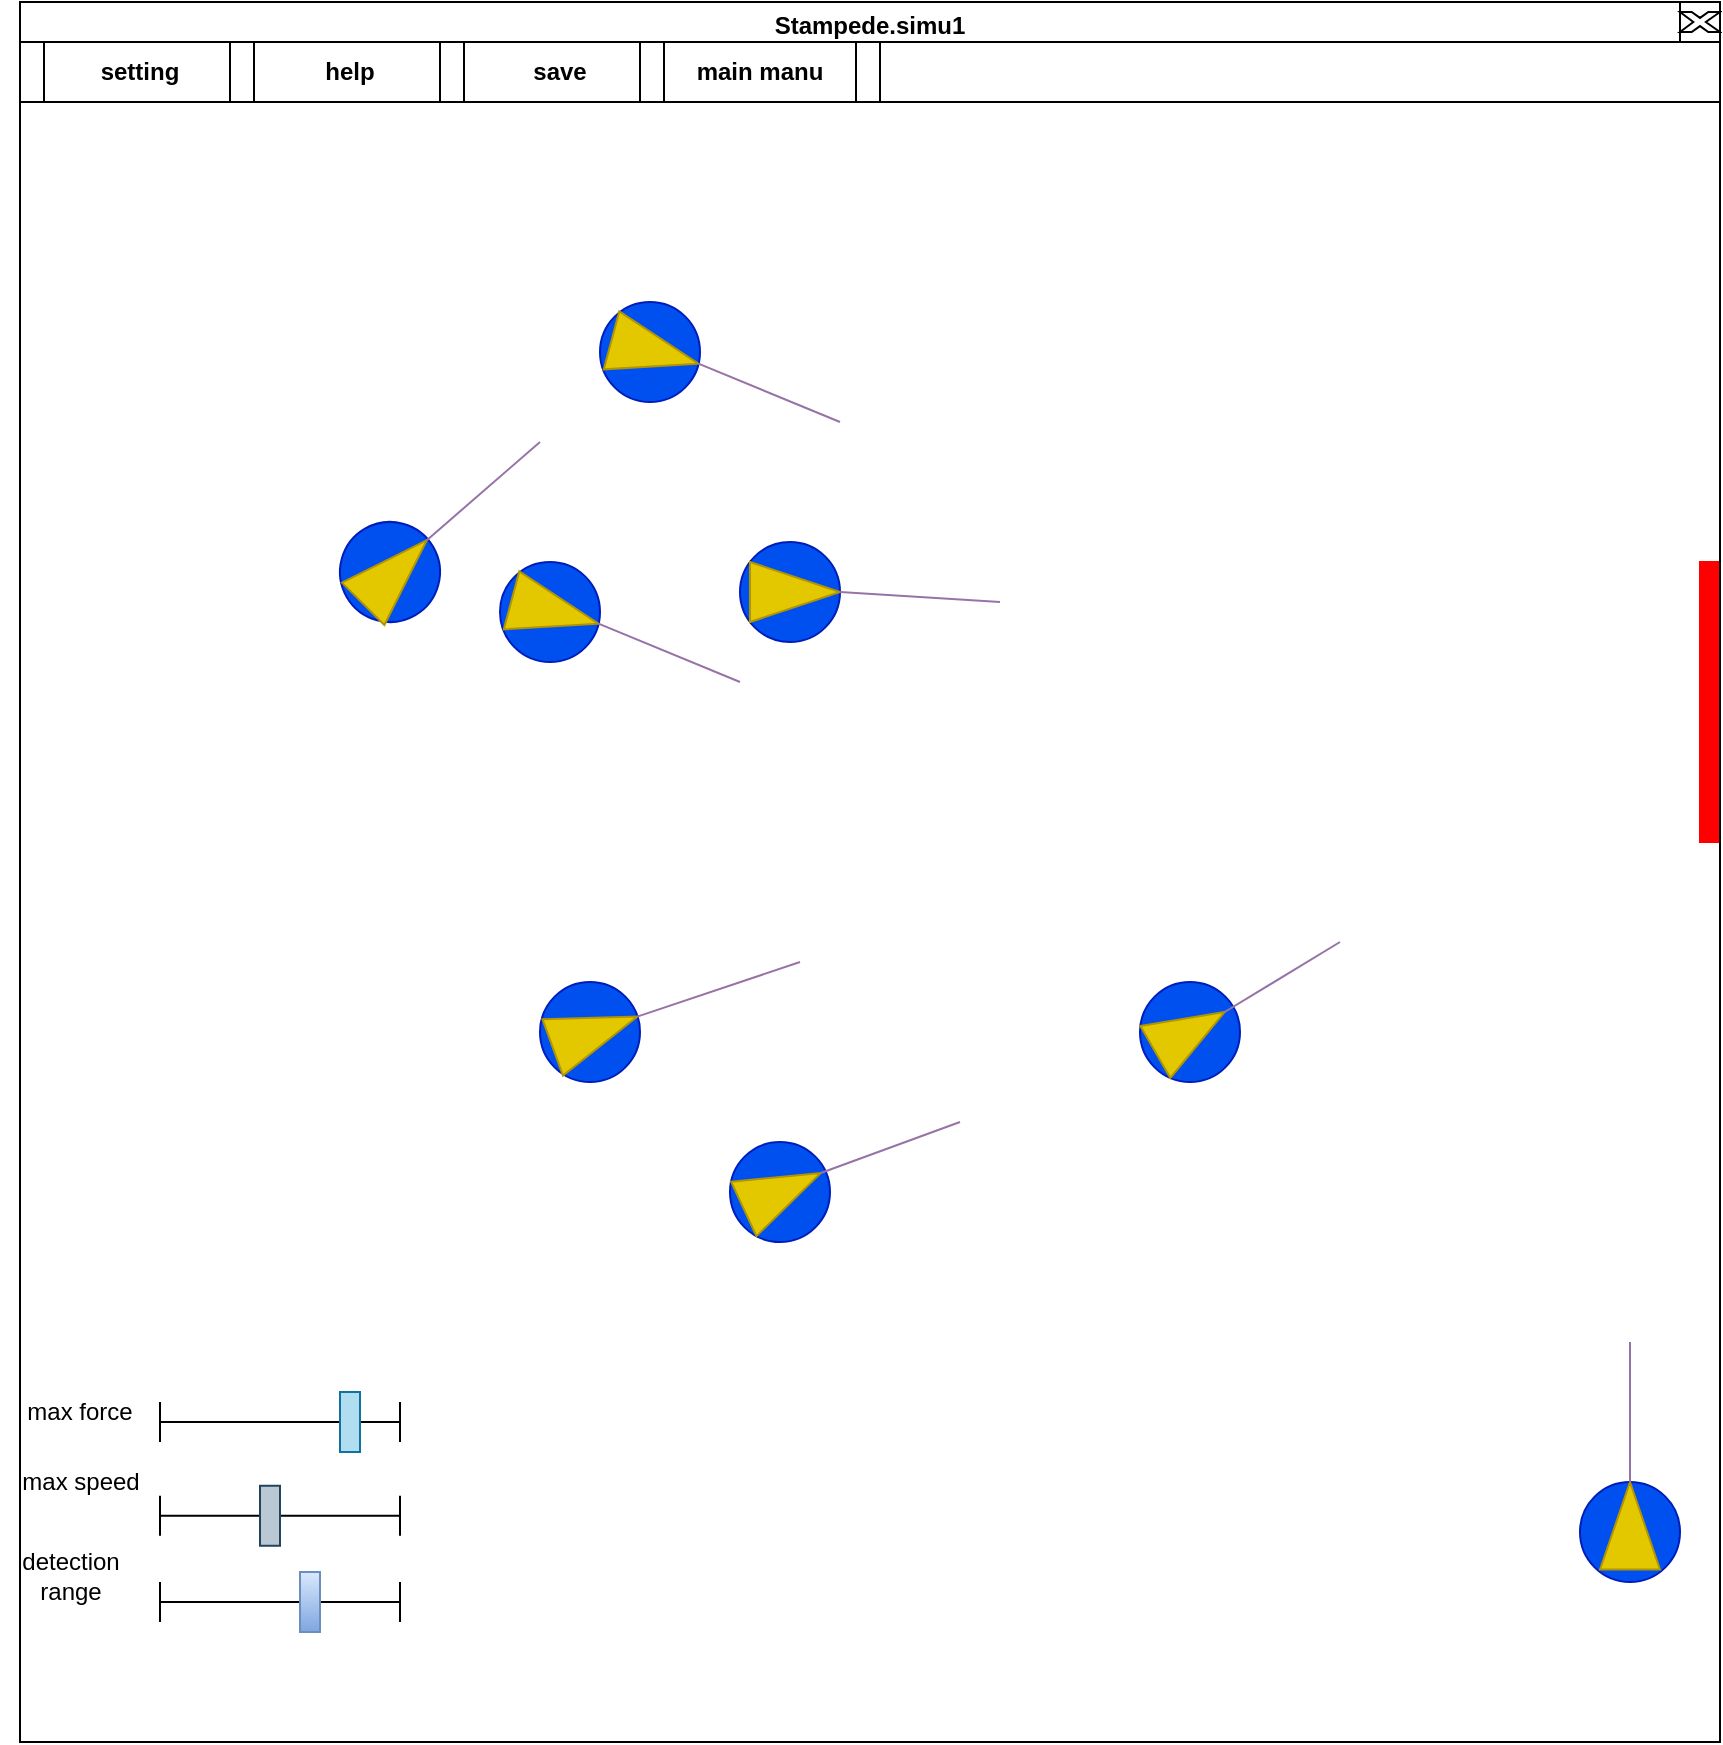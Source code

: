 <mxfile version="23.1.1" type="github">
  <diagram name="Page-1" id="7DcNa0KdIMMsbsFJwCAc">
    <mxGraphModel dx="1815" dy="580" grid="1" gridSize="10" guides="1" tooltips="1" connect="1" arrows="1" fold="1" page="1" pageScale="1" pageWidth="850" pageHeight="1400" math="0" shadow="0">
      <root>
        <mxCell id="0" />
        <mxCell id="1" parent="0" />
        <mxCell id="5AT5JXinXR2u8NFhx3-6-4" value="" style="rounded=0;whiteSpace=wrap;html=1;strokeColor=#FF0000;fillColor=#FF0000;" vertex="1" parent="1">
          <mxGeometry x="840" y="480" width="10" height="140" as="geometry" />
        </mxCell>
        <mxCell id="5AT5JXinXR2u8NFhx3-6-7" value="" style="ellipse;whiteSpace=wrap;html=1;aspect=fixed;fillColor=#0050ef;fontColor=#ffffff;strokeColor=#001DBC;" vertex="1" parent="1">
          <mxGeometry x="780" y="940" width="50" height="50" as="geometry" />
        </mxCell>
        <mxCell id="5AT5JXinXR2u8NFhx3-6-8" value="" style="ellipse;whiteSpace=wrap;html=1;aspect=fixed;fillColor=#0050ef;fontColor=#ffffff;strokeColor=#001DBC;" vertex="1" parent="1">
          <mxGeometry x="360" y="470" width="50" height="50" as="geometry" />
        </mxCell>
        <mxCell id="5AT5JXinXR2u8NFhx3-6-9" value="" style="ellipse;whiteSpace=wrap;html=1;aspect=fixed;fillColor=#0050ef;fontColor=#ffffff;strokeColor=#001DBC;" vertex="1" parent="1">
          <mxGeometry x="560" y="690" width="50" height="50" as="geometry" />
        </mxCell>
        <mxCell id="5AT5JXinXR2u8NFhx3-6-10" value="" style="ellipse;whiteSpace=wrap;html=1;aspect=fixed;fillColor=#0050ef;fontColor=#ffffff;strokeColor=#001DBC;" vertex="1" parent="1">
          <mxGeometry x="240" y="480" width="50" height="50" as="geometry" />
        </mxCell>
        <mxCell id="5AT5JXinXR2u8NFhx3-6-11" value="" style="ellipse;whiteSpace=wrap;html=1;aspect=fixed;fillColor=#0050ef;fontColor=#ffffff;strokeColor=#001DBC;" vertex="1" parent="1">
          <mxGeometry x="355" y="770" width="50" height="50" as="geometry" />
        </mxCell>
        <mxCell id="5AT5JXinXR2u8NFhx3-6-12" value="" style="ellipse;whiteSpace=wrap;html=1;aspect=fixed;rotation=-30;fillColor=#0050ef;fontColor=#ffffff;strokeColor=#001DBC;" vertex="1" parent="1">
          <mxGeometry x="160" y="460" width="50" height="50" as="geometry" />
        </mxCell>
        <mxCell id="5AT5JXinXR2u8NFhx3-6-13" value="" style="ellipse;whiteSpace=wrap;html=1;aspect=fixed;fillColor=#0050ef;fontColor=#ffffff;strokeColor=#001DBC;" vertex="1" parent="1">
          <mxGeometry x="290" y="350" width="50" height="50" as="geometry" />
        </mxCell>
        <mxCell id="5AT5JXinXR2u8NFhx3-6-22" value="" style="triangle;whiteSpace=wrap;html=1;rotation=15;fillColor=#e3c800;fontColor=#000000;strokeColor=#B09500;" vertex="1" parent="1">
          <mxGeometry x="245" y="490" width="45" height="30" as="geometry" />
        </mxCell>
        <mxCell id="5AT5JXinXR2u8NFhx3-6-23" value="" style="triangle;whiteSpace=wrap;html=1;rotation=15;fillColor=#e3c800;fontColor=#000000;strokeColor=#B09500;" vertex="1" parent="1">
          <mxGeometry x="295" y="360" width="45" height="30" as="geometry" />
        </mxCell>
        <mxCell id="5AT5JXinXR2u8NFhx3-6-24" value="" style="triangle;whiteSpace=wrap;html=1;rotation=-45;fillColor=#e3c800;fontColor=#000000;strokeColor=#B09500;" vertex="1" parent="1">
          <mxGeometry x="165" y="470" width="45" height="30" as="geometry" />
        </mxCell>
        <mxCell id="5AT5JXinXR2u8NFhx3-6-25" value="" style="ellipse;whiteSpace=wrap;html=1;aspect=fixed;fillColor=#0050ef;fontColor=#ffffff;strokeColor=#001DBC;" vertex="1" parent="1">
          <mxGeometry x="260" y="690" width="50" height="50" as="geometry" />
        </mxCell>
        <mxCell id="5AT5JXinXR2u8NFhx3-6-26" value="" style="triangle;whiteSpace=wrap;html=1;fillColor=#e3c800;fontColor=#000000;strokeColor=#B09500;" vertex="1" parent="1">
          <mxGeometry x="365" y="480" width="45" height="30" as="geometry" />
        </mxCell>
        <mxCell id="5AT5JXinXR2u8NFhx3-6-27" value="" style="triangle;whiteSpace=wrap;html=1;rotation=-90;fillColor=#e3c800;strokeColor=#B09500;fontColor=#000000;" vertex="1" parent="1">
          <mxGeometry x="783.13" y="946.88" width="43.75" height="30" as="geometry" />
        </mxCell>
        <mxCell id="5AT5JXinXR2u8NFhx3-6-28" value="" style="triangle;whiteSpace=wrap;html=1;rotation=-20;fillColor=#e3c800;fontColor=#000000;strokeColor=#B09500;" vertex="1" parent="1">
          <mxGeometry x="265" y="700" width="45" height="30" as="geometry" />
        </mxCell>
        <mxCell id="5AT5JXinXR2u8NFhx3-6-29" value="" style="triangle;whiteSpace=wrap;html=1;rotation=-25;fillColor=#e3c800;fontColor=#000000;strokeColor=#B09500;" vertex="1" parent="1">
          <mxGeometry x="359.88" y="779.47" width="42.5" height="30" as="geometry" />
        </mxCell>
        <mxCell id="5AT5JXinXR2u8NFhx3-6-30" value="" style="triangle;whiteSpace=wrap;html=1;rotation=-210;direction=west;fillColor=#e3c800;fontColor=#000000;strokeColor=#B09500;" vertex="1" parent="1">
          <mxGeometry x="565" y="700" width="40" height="30" as="geometry" />
        </mxCell>
        <mxCell id="5AT5JXinXR2u8NFhx3-6-38" value="" style="endArrow=none;html=1;rounded=0;exitX=1;exitY=0.5;exitDx=0;exitDy=0;fillColor=#e1d5e7;strokeColor=#9673a6;" edge="1" parent="1" source="5AT5JXinXR2u8NFhx3-6-23">
          <mxGeometry width="50" height="50" relative="1" as="geometry">
            <mxPoint x="340" y="380" as="sourcePoint" />
            <mxPoint x="410" y="410" as="targetPoint" />
          </mxGeometry>
        </mxCell>
        <mxCell id="5AT5JXinXR2u8NFhx3-6-39" value="" style="endArrow=none;html=1;rounded=0;exitX=0.5;exitY=0;exitDx=0;exitDy=0;fillColor=#e1d5e7;strokeColor=#9673a6;" edge="1" parent="1" source="5AT5JXinXR2u8NFhx3-6-7">
          <mxGeometry width="50" height="50" relative="1" as="geometry">
            <mxPoint x="750" y="590" as="sourcePoint" />
            <mxPoint x="805" y="870" as="targetPoint" />
          </mxGeometry>
        </mxCell>
        <mxCell id="5AT5JXinXR2u8NFhx3-6-40" value="" style="endArrow=none;html=1;rounded=0;exitX=1;exitY=0.5;exitDx=0;exitDy=0;fillColor=#e1d5e7;strokeColor=#9673a6;" edge="1" parent="1" source="5AT5JXinXR2u8NFhx3-6-30">
          <mxGeometry width="50" height="50" relative="1" as="geometry">
            <mxPoint x="750" y="590" as="sourcePoint" />
            <mxPoint x="660" y="670" as="targetPoint" />
            <Array as="points" />
          </mxGeometry>
        </mxCell>
        <mxCell id="5AT5JXinXR2u8NFhx3-6-41" value="" style="endArrow=none;html=1;rounded=0;exitX=1;exitY=0.5;exitDx=0;exitDy=0;fillColor=#e1d5e7;strokeColor=#9673a6;" edge="1" parent="1" source="5AT5JXinXR2u8NFhx3-6-24">
          <mxGeometry width="50" height="50" relative="1" as="geometry">
            <mxPoint x="750" y="590" as="sourcePoint" />
            <mxPoint x="260" y="420" as="targetPoint" />
          </mxGeometry>
        </mxCell>
        <mxCell id="5AT5JXinXR2u8NFhx3-6-42" value="" style="endArrow=none;html=1;rounded=0;exitX=1;exitY=0.5;exitDx=0;exitDy=0;fillColor=#e1d5e7;strokeColor=#9673a6;" edge="1" parent="1" source="5AT5JXinXR2u8NFhx3-6-22">
          <mxGeometry width="50" height="50" relative="1" as="geometry">
            <mxPoint x="750" y="590" as="sourcePoint" />
            <mxPoint x="360" y="540" as="targetPoint" />
          </mxGeometry>
        </mxCell>
        <mxCell id="5AT5JXinXR2u8NFhx3-6-43" value="" style="endArrow=none;html=1;rounded=0;exitX=1;exitY=0.5;exitDx=0;exitDy=0;fillColor=#e1d5e7;strokeColor=#9673a6;" edge="1" parent="1" source="5AT5JXinXR2u8NFhx3-6-26">
          <mxGeometry width="50" height="50" relative="1" as="geometry">
            <mxPoint x="750" y="590" as="sourcePoint" />
            <mxPoint x="490" y="500" as="targetPoint" />
          </mxGeometry>
        </mxCell>
        <mxCell id="5AT5JXinXR2u8NFhx3-6-46" value="" style="endArrow=none;html=1;rounded=0;exitX=1;exitY=0.5;exitDx=0;exitDy=0;fillColor=#e1d5e7;strokeColor=#9673a6;" edge="1" parent="1" source="5AT5JXinXR2u8NFhx3-6-28">
          <mxGeometry width="50" height="50" relative="1" as="geometry">
            <mxPoint x="612" y="715" as="sourcePoint" />
            <mxPoint x="390" y="680" as="targetPoint" />
            <Array as="points" />
          </mxGeometry>
        </mxCell>
        <mxCell id="5AT5JXinXR2u8NFhx3-6-47" value="" style="endArrow=none;html=1;rounded=0;exitX=1;exitY=0.5;exitDx=0;exitDy=0;fillColor=#e1d5e7;strokeColor=#9673a6;" edge="1" parent="1" source="5AT5JXinXR2u8NFhx3-6-29">
          <mxGeometry width="50" height="50" relative="1" as="geometry">
            <mxPoint x="622" y="725" as="sourcePoint" />
            <mxPoint x="470" y="760" as="targetPoint" />
            <Array as="points" />
          </mxGeometry>
        </mxCell>
        <mxCell id="5AT5JXinXR2u8NFhx3-6-48" value="Stampede.simu1" style="swimlane;whiteSpace=wrap;html=1;" vertex="1" parent="1">
          <mxGeometry y="200" width="850" height="870" as="geometry" />
        </mxCell>
        <mxCell id="5AT5JXinXR2u8NFhx3-6-51" value="" style="shape=crossbar;whiteSpace=wrap;html=1;rounded=1;" vertex="1" parent="5AT5JXinXR2u8NFhx3-6-48">
          <mxGeometry x="70" y="746.88" width="120" height="20" as="geometry" />
        </mxCell>
        <mxCell id="5AT5JXinXR2u8NFhx3-6-53" value="" style="rounded=0;whiteSpace=wrap;html=1;fillColor=#bac8d3;strokeColor=#23445d;" vertex="1" parent="5AT5JXinXR2u8NFhx3-6-48">
          <mxGeometry x="120" y="741.88" width="10" height="30" as="geometry" />
        </mxCell>
        <mxCell id="5AT5JXinXR2u8NFhx3-6-50" value="" style="shape=crossbar;whiteSpace=wrap;html=1;rounded=1;" vertex="1" parent="5AT5JXinXR2u8NFhx3-6-48">
          <mxGeometry x="70" y="700" width="120" height="20" as="geometry" />
        </mxCell>
        <mxCell id="5AT5JXinXR2u8NFhx3-6-49" value="" style="shape=crossbar;whiteSpace=wrap;html=1;rounded=1;" vertex="1" parent="5AT5JXinXR2u8NFhx3-6-48">
          <mxGeometry x="70" y="790" width="120" height="20" as="geometry" />
        </mxCell>
        <mxCell id="5AT5JXinXR2u8NFhx3-6-56" value="" style="rounded=0;whiteSpace=wrap;html=1;fillColor=#dae8fc;gradientColor=#7ea6e0;strokeColor=#6c8ebf;" vertex="1" parent="5AT5JXinXR2u8NFhx3-6-48">
          <mxGeometry x="140" y="785" width="10" height="30" as="geometry" />
        </mxCell>
        <mxCell id="5AT5JXinXR2u8NFhx3-6-57" value="" style="rounded=0;whiteSpace=wrap;html=1;strokeColor=#10739e;fillColor=#b1ddf0;" vertex="1" parent="5AT5JXinXR2u8NFhx3-6-48">
          <mxGeometry x="160" y="695" width="10" height="30" as="geometry" />
        </mxCell>
        <mxCell id="5AT5JXinXR2u8NFhx3-6-58" value="max force" style="text;html=1;strokeColor=none;fillColor=none;align=center;verticalAlign=middle;whiteSpace=wrap;rounded=0;" vertex="1" parent="5AT5JXinXR2u8NFhx3-6-48">
          <mxGeometry y="690" width="60" height="30" as="geometry" />
        </mxCell>
        <mxCell id="5AT5JXinXR2u8NFhx3-6-59" value="&lt;div&gt;max speed&lt;/div&gt;" style="text;html=1;align=center;verticalAlign=middle;resizable=0;points=[];autosize=1;strokeColor=none;fillColor=none;" vertex="1" parent="5AT5JXinXR2u8NFhx3-6-48">
          <mxGeometry x="-10" y="725" width="80" height="30" as="geometry" />
        </mxCell>
        <mxCell id="5AT5JXinXR2u8NFhx3-6-60" value="&lt;div&gt;detection&lt;/div&gt;&lt;div&gt;range&lt;/div&gt;" style="text;html=1;align=center;verticalAlign=middle;resizable=0;points=[];autosize=1;strokeColor=none;fillColor=none;" vertex="1" parent="5AT5JXinXR2u8NFhx3-6-48">
          <mxGeometry x="-10" y="766.88" width="70" height="40" as="geometry" />
        </mxCell>
        <mxCell id="5AT5JXinXR2u8NFhx3-6-61" value="" style="rounded=0;whiteSpace=wrap;html=1;" vertex="1" parent="5AT5JXinXR2u8NFhx3-6-48">
          <mxGeometry y="20" width="850" height="30" as="geometry" />
        </mxCell>
        <mxCell id="5AT5JXinXR2u8NFhx3-6-65" value="&lt;div&gt;setting&lt;/div&gt;" style="shape=process;whiteSpace=wrap;html=1;backgroundOutline=1;fontStyle=1" vertex="1" parent="5AT5JXinXR2u8NFhx3-6-48">
          <mxGeometry y="20" width="120" height="30" as="geometry" />
        </mxCell>
        <mxCell id="5AT5JXinXR2u8NFhx3-6-66" value="&lt;b&gt;help&lt;/b&gt;" style="shape=process;whiteSpace=wrap;html=1;backgroundOutline=1;" vertex="1" parent="5AT5JXinXR2u8NFhx3-6-48">
          <mxGeometry x="105" y="20" width="120" height="30" as="geometry" />
        </mxCell>
        <mxCell id="5AT5JXinXR2u8NFhx3-6-67" value="&lt;b&gt;save&lt;/b&gt;" style="shape=process;whiteSpace=wrap;html=1;backgroundOutline=1;" vertex="1" parent="5AT5JXinXR2u8NFhx3-6-48">
          <mxGeometry x="210" y="20" width="120" height="30" as="geometry" />
        </mxCell>
        <mxCell id="5AT5JXinXR2u8NFhx3-6-68" value="" style="rounded=0;whiteSpace=wrap;html=1;" vertex="1" parent="5AT5JXinXR2u8NFhx3-6-48">
          <mxGeometry x="830" width="20" height="20" as="geometry" />
        </mxCell>
        <mxCell id="5AT5JXinXR2u8NFhx3-6-69" value="" style="verticalLabelPosition=bottom;verticalAlign=top;html=1;shape=mxgraph.basic.x" vertex="1" parent="5AT5JXinXR2u8NFhx3-6-48">
          <mxGeometry x="830" y="5" width="20" height="10" as="geometry" />
        </mxCell>
        <mxCell id="5AT5JXinXR2u8NFhx3-6-70" value="&lt;b&gt;main manu&lt;/b&gt;" style="shape=process;whiteSpace=wrap;html=1;backgroundOutline=1;" vertex="1" parent="5AT5JXinXR2u8NFhx3-6-48">
          <mxGeometry x="310" y="20" width="120" height="30" as="geometry" />
        </mxCell>
      </root>
    </mxGraphModel>
  </diagram>
</mxfile>
